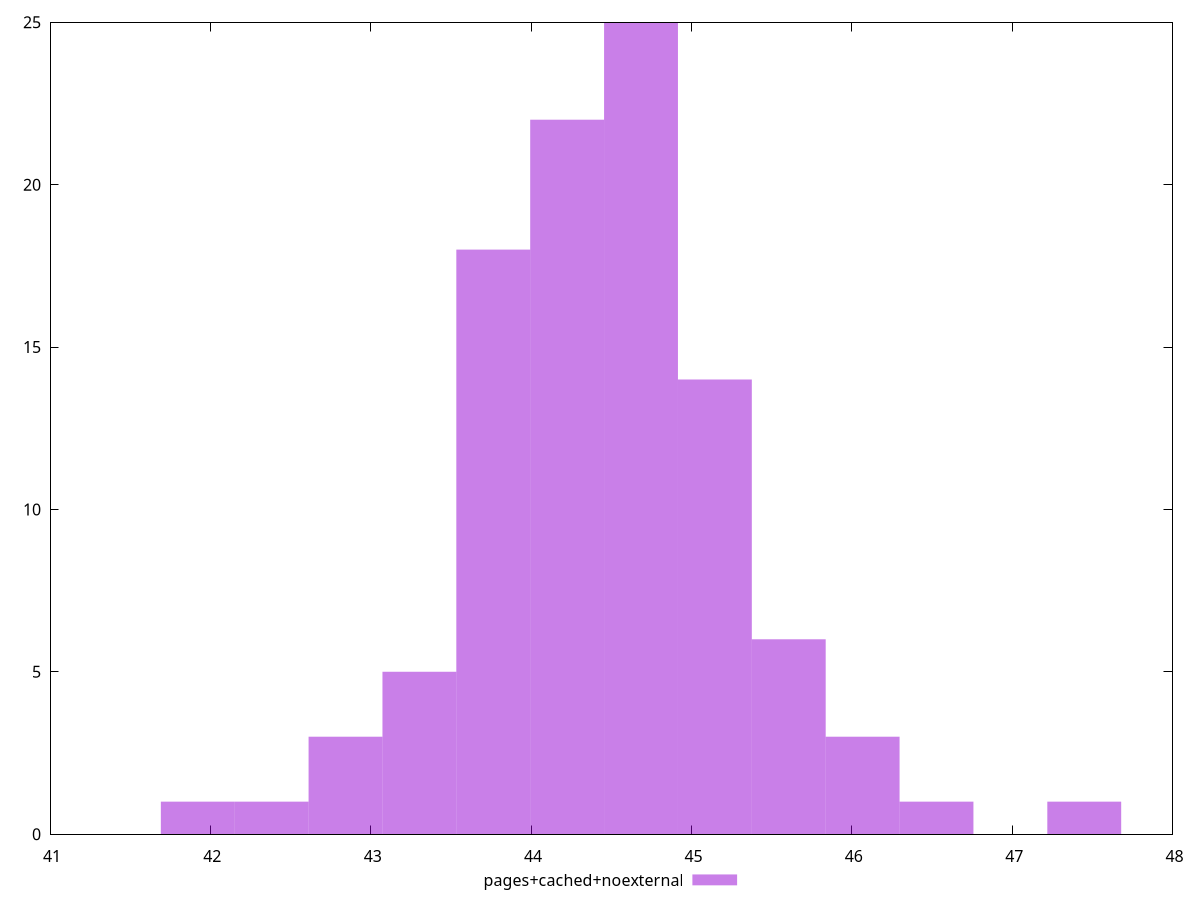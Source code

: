 $_pagesCachedNoexternal <<EOF
43.76423223242365 18
44.68558448994836 25
45.60693674747307 6
44.22490836118601 22
45.14626061871072 14
43.3035561036613 5
42.84287997489895 3
46.52828900499778 1
46.06761287623542 3
41.92152771737424 1
47.44964126252249 1
42.38220384613659 1
EOF
set key outside below
set terminal pngcairo
set output "report_00006_2020-11-02T20-21-41.718Z/bootup-time/pages+cached+noexternal//raw_hist.png"
set yrange [0:25]
set boxwidth 0.46067612876235425
set style fill transparent solid 0.5 noborder
plot $_pagesCachedNoexternal title "pages+cached+noexternal" with boxes ,